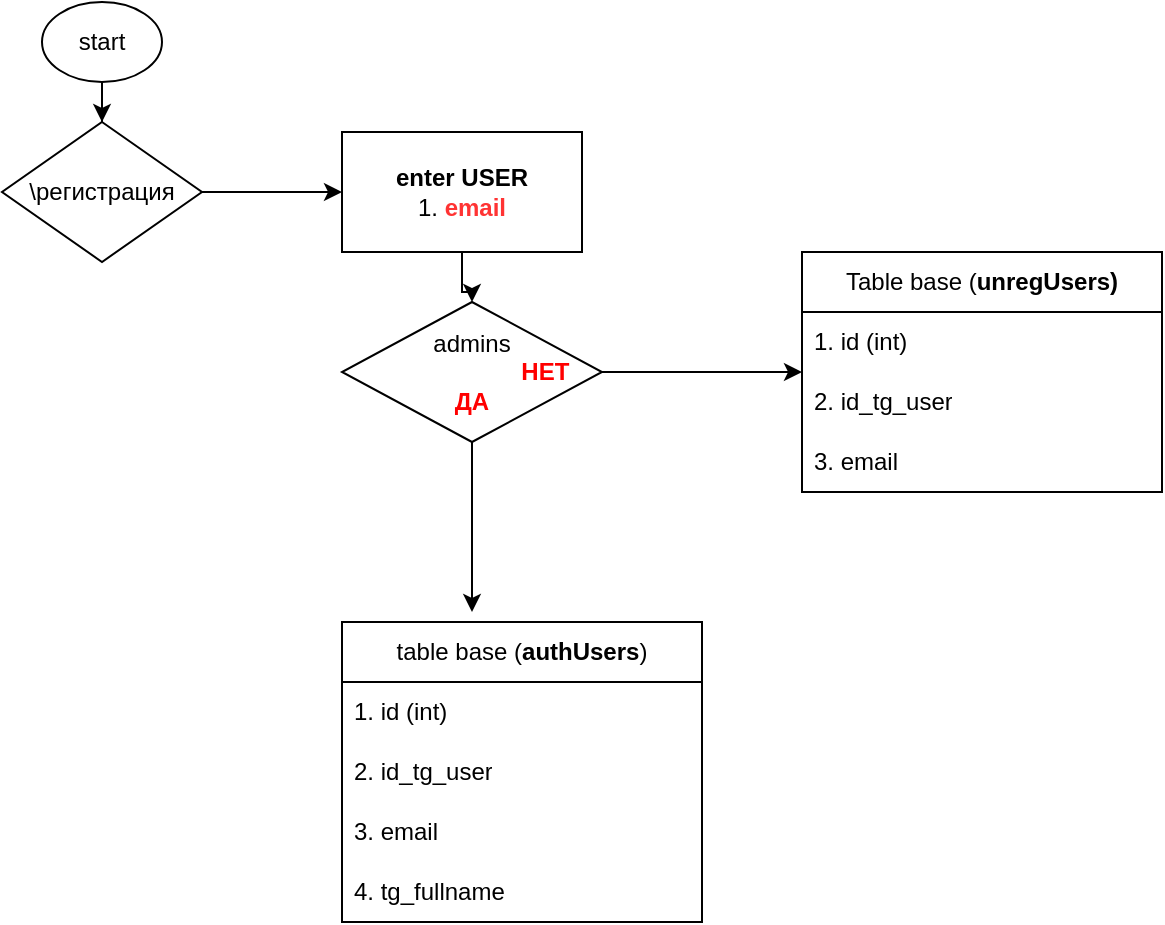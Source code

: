 <mxfile version="21.6.6" type="github">
  <diagram name="Страница — 1" id="HV1xr7kACfmK--PHIMH8">
    <mxGraphModel dx="1434" dy="790" grid="1" gridSize="10" guides="1" tooltips="1" connect="1" arrows="1" fold="1" page="1" pageScale="1" pageWidth="827" pageHeight="1169" math="0" shadow="0">
      <root>
        <mxCell id="0" />
        <mxCell id="1" parent="0" />
        <mxCell id="fbdDRWzfz0w073XtA8N0-3" value="" style="edgeStyle=orthogonalEdgeStyle;rounded=0;orthogonalLoop=1;jettySize=auto;html=1;" parent="1" source="fbdDRWzfz0w073XtA8N0-1" target="fbdDRWzfz0w073XtA8N0-2" edge="1">
          <mxGeometry relative="1" as="geometry" />
        </mxCell>
        <mxCell id="fbdDRWzfz0w073XtA8N0-1" value="start" style="ellipse;whiteSpace=wrap;html=1;" parent="1" vertex="1">
          <mxGeometry x="170" y="40" width="60" height="40" as="geometry" />
        </mxCell>
        <mxCell id="fbdDRWzfz0w073XtA8N0-6" value="" style="edgeStyle=orthogonalEdgeStyle;rounded=0;orthogonalLoop=1;jettySize=auto;html=1;" parent="1" source="fbdDRWzfz0w073XtA8N0-2" target="fbdDRWzfz0w073XtA8N0-5" edge="1">
          <mxGeometry relative="1" as="geometry" />
        </mxCell>
        <mxCell id="fbdDRWzfz0w073XtA8N0-2" value="\регистрация" style="rhombus;whiteSpace=wrap;html=1;" parent="1" vertex="1">
          <mxGeometry x="150" y="100" width="100" height="70" as="geometry" />
        </mxCell>
        <mxCell id="fbdDRWzfz0w073XtA8N0-8" value="" style="edgeStyle=orthogonalEdgeStyle;rounded=0;orthogonalLoop=1;jettySize=auto;html=1;" parent="1" source="fbdDRWzfz0w073XtA8N0-5" target="fbdDRWzfz0w073XtA8N0-7" edge="1">
          <mxGeometry relative="1" as="geometry" />
        </mxCell>
        <mxCell id="fbdDRWzfz0w073XtA8N0-5" value="&lt;b&gt;enter USER&lt;/b&gt;&lt;br&gt;1. &lt;font color=&quot;#ff3333&quot;&gt;&lt;b&gt;email&lt;/b&gt;&lt;/font&gt;" style="whiteSpace=wrap;html=1;" parent="1" vertex="1">
          <mxGeometry x="320" y="105" width="120" height="60" as="geometry" />
        </mxCell>
        <mxCell id="fbdDRWzfz0w073XtA8N0-10" value="" style="edgeStyle=orthogonalEdgeStyle;rounded=0;orthogonalLoop=1;jettySize=auto;html=1;" parent="1" source="fbdDRWzfz0w073XtA8N0-7" edge="1">
          <mxGeometry relative="1" as="geometry">
            <mxPoint x="550" y="225" as="targetPoint" />
          </mxGeometry>
        </mxCell>
        <mxCell id="fbdDRWzfz0w073XtA8N0-14" value="" style="edgeStyle=orthogonalEdgeStyle;rounded=0;orthogonalLoop=1;jettySize=auto;html=1;" parent="1" source="fbdDRWzfz0w073XtA8N0-7" edge="1">
          <mxGeometry relative="1" as="geometry">
            <mxPoint x="385" y="345" as="targetPoint" />
          </mxGeometry>
        </mxCell>
        <mxCell id="fbdDRWzfz0w073XtA8N0-7" value="admins&lt;br&gt;&lt;div style=&quot;text-align: right;&quot;&gt;&lt;span style=&quot;background-color: initial;&quot;&gt;&lt;font color=&quot;#ff0000&quot;&gt;&lt;b&gt;&amp;nbsp; &amp;nbsp; &amp;nbsp; &amp;nbsp; &amp;nbsp; &amp;nbsp; &amp;nbsp; &amp;nbsp; &amp;nbsp; &amp;nbsp; &amp;nbsp; НЕТ&lt;/b&gt;&lt;/font&gt;&lt;/span&gt;&lt;/div&gt;&lt;div style=&quot;&quot;&gt;&lt;span style=&quot;background-color: initial;&quot;&gt;&lt;font color=&quot;#ff0000&quot;&gt;&lt;b&gt;ДА&lt;/b&gt;&lt;/font&gt;&lt;/span&gt;&lt;/div&gt;" style="rhombus;whiteSpace=wrap;html=1;" parent="1" vertex="1">
          <mxGeometry x="320" y="190" width="130" height="70" as="geometry" />
        </mxCell>
        <mxCell id="fbdDRWzfz0w073XtA8N0-16" value="table base (&lt;b&gt;authUsers&lt;/b&gt;)" style="swimlane;fontStyle=0;childLayout=stackLayout;horizontal=1;startSize=30;horizontalStack=0;resizeParent=1;resizeParentMax=0;resizeLast=0;collapsible=1;marginBottom=0;whiteSpace=wrap;html=1;" parent="1" vertex="1">
          <mxGeometry x="320" y="350" width="180" height="150" as="geometry">
            <mxRectangle x="460" y="380" width="60" height="30" as="alternateBounds" />
          </mxGeometry>
        </mxCell>
        <mxCell id="fbdDRWzfz0w073XtA8N0-17" value="1. id (int)" style="text;strokeColor=none;fillColor=none;align=left;verticalAlign=middle;spacingLeft=4;spacingRight=4;overflow=hidden;points=[[0,0.5],[1,0.5]];portConstraint=eastwest;rotatable=0;whiteSpace=wrap;html=1;" parent="fbdDRWzfz0w073XtA8N0-16" vertex="1">
          <mxGeometry y="30" width="180" height="30" as="geometry" />
        </mxCell>
        <mxCell id="fbdDRWzfz0w073XtA8N0-18" value="2. id_tg_user" style="text;strokeColor=none;fillColor=none;align=left;verticalAlign=middle;spacingLeft=4;spacingRight=4;overflow=hidden;points=[[0,0.5],[1,0.5]];portConstraint=eastwest;rotatable=0;whiteSpace=wrap;html=1;" parent="fbdDRWzfz0w073XtA8N0-16" vertex="1">
          <mxGeometry y="60" width="180" height="30" as="geometry" />
        </mxCell>
        <mxCell id="fbdDRWzfz0w073XtA8N0-19" value="3. email" style="text;strokeColor=none;fillColor=none;align=left;verticalAlign=middle;spacingLeft=4;spacingRight=4;overflow=hidden;points=[[0,0.5],[1,0.5]];portConstraint=eastwest;rotatable=0;whiteSpace=wrap;html=1;" parent="fbdDRWzfz0w073XtA8N0-16" vertex="1">
          <mxGeometry y="90" width="180" height="30" as="geometry" />
        </mxCell>
        <mxCell id="fbdDRWzfz0w073XtA8N0-20" value="4. tg_fullname" style="text;strokeColor=none;fillColor=none;align=left;verticalAlign=middle;spacingLeft=4;spacingRight=4;overflow=hidden;points=[[0,0.5],[1,0.5]];portConstraint=eastwest;rotatable=0;whiteSpace=wrap;html=1;" parent="fbdDRWzfz0w073XtA8N0-16" vertex="1">
          <mxGeometry y="120" width="180" height="30" as="geometry" />
        </mxCell>
        <mxCell id="fbdDRWzfz0w073XtA8N0-22" value="Table base (&lt;b style=&quot;border-color: var(--border-color);&quot;&gt;unregUsers)&lt;/b&gt;" style="swimlane;fontStyle=0;childLayout=stackLayout;horizontal=1;startSize=30;horizontalStack=0;resizeParent=1;resizeParentMax=0;resizeLast=0;collapsible=1;marginBottom=0;whiteSpace=wrap;html=1;" parent="1" vertex="1">
          <mxGeometry x="550" y="165" width="180" height="120" as="geometry" />
        </mxCell>
        <mxCell id="fbdDRWzfz0w073XtA8N0-23" value="1. id (int)" style="text;strokeColor=none;fillColor=none;align=left;verticalAlign=middle;spacingLeft=4;spacingRight=4;overflow=hidden;points=[[0,0.5],[1,0.5]];portConstraint=eastwest;rotatable=0;whiteSpace=wrap;html=1;" parent="fbdDRWzfz0w073XtA8N0-22" vertex="1">
          <mxGeometry y="30" width="180" height="30" as="geometry" />
        </mxCell>
        <mxCell id="fbdDRWzfz0w073XtA8N0-24" value="2. id_tg_user" style="text;strokeColor=none;fillColor=none;align=left;verticalAlign=middle;spacingLeft=4;spacingRight=4;overflow=hidden;points=[[0,0.5],[1,0.5]];portConstraint=eastwest;rotatable=0;whiteSpace=wrap;html=1;" parent="fbdDRWzfz0w073XtA8N0-22" vertex="1">
          <mxGeometry y="60" width="180" height="30" as="geometry" />
        </mxCell>
        <mxCell id="fbdDRWzfz0w073XtA8N0-25" value="3. email" style="text;strokeColor=none;fillColor=none;align=left;verticalAlign=middle;spacingLeft=4;spacingRight=4;overflow=hidden;points=[[0,0.5],[1,0.5]];portConstraint=eastwest;rotatable=0;whiteSpace=wrap;html=1;" parent="fbdDRWzfz0w073XtA8N0-22" vertex="1">
          <mxGeometry y="90" width="180" height="30" as="geometry" />
        </mxCell>
      </root>
    </mxGraphModel>
  </diagram>
</mxfile>
